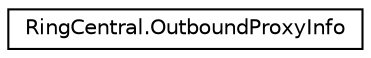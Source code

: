 digraph "Graphical Class Hierarchy"
{
 // LATEX_PDF_SIZE
  edge [fontname="Helvetica",fontsize="10",labelfontname="Helvetica",labelfontsize="10"];
  node [fontname="Helvetica",fontsize="10",shape=record];
  rankdir="LR";
  Node0 [label="RingCentral.OutboundProxyInfo",height=0.2,width=0.4,color="black", fillcolor="white", style="filled",URL="$classRingCentral_1_1OutboundProxyInfo.html",tooltip=" "];
}
